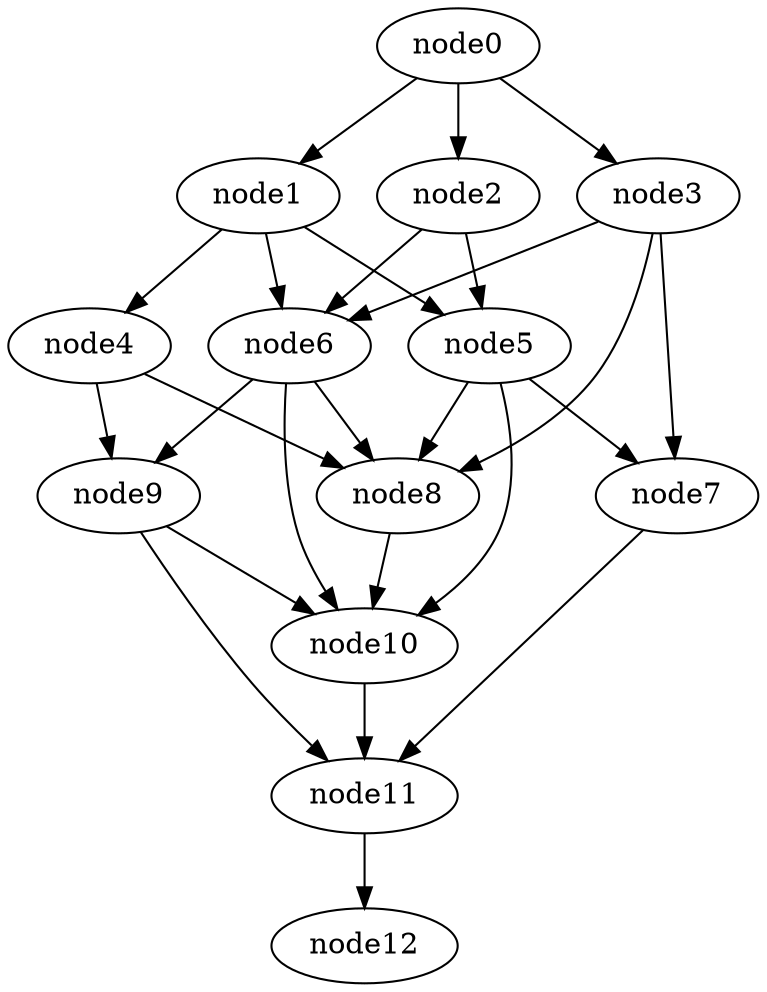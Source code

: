 digraph g{
	node12
	node11 -> node12
	node10 -> node11
	node9 -> node11
	node9 -> node10
	node8 -> node10
	node7 -> node11
	node6 -> node10
	node6 -> node9
	node6 -> node8
	node5 -> node10
	node5 -> node8
	node5 -> node7
	node4 -> node9
	node4 -> node8
	node3 -> node8
	node3 -> node7
	node3 -> node6
	node2 -> node6
	node2 -> node5
	node1 -> node6
	node1 -> node5
	node1 -> node4
	node0 -> node3
	node0 -> node2
	node0 -> node1
}
